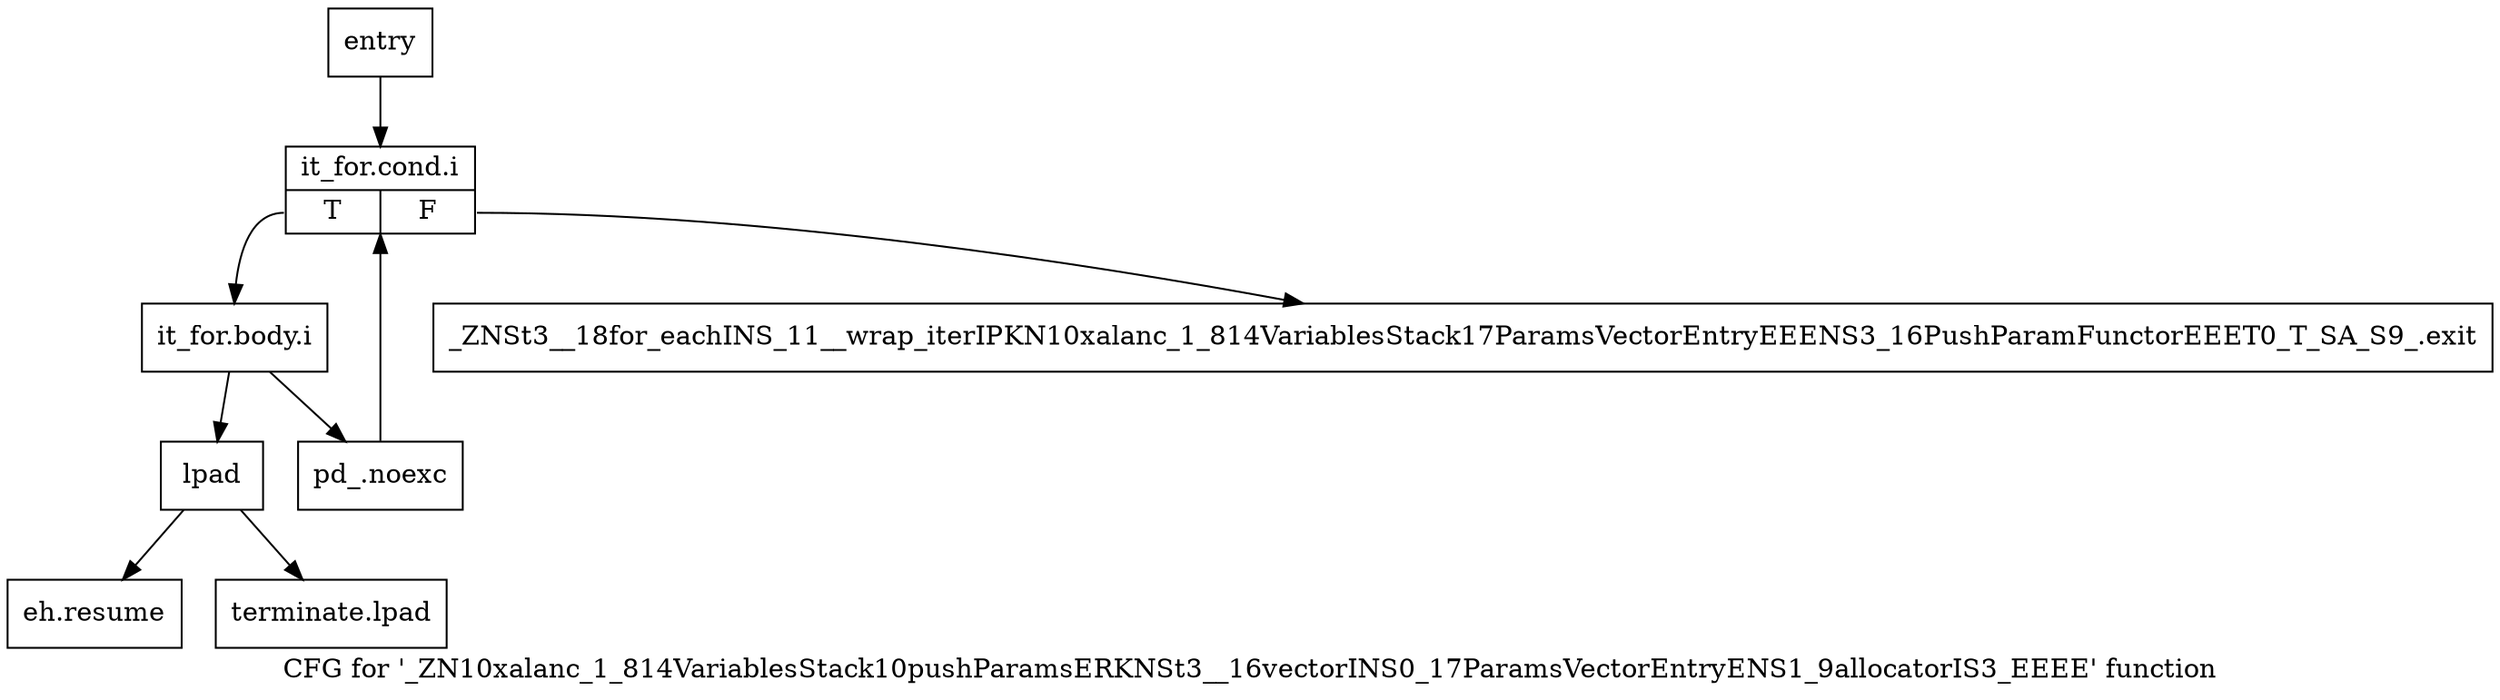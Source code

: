 digraph "CFG for '_ZN10xalanc_1_814VariablesStack10pushParamsERKNSt3__16vectorINS0_17ParamsVectorEntryENS1_9allocatorIS3_EEEE' function" {
	label="CFG for '_ZN10xalanc_1_814VariablesStack10pushParamsERKNSt3__16vectorINS0_17ParamsVectorEntryENS1_9allocatorIS3_EEEE' function";

	Node0x832b1f0 [shape=record,label="{entry}"];
	Node0x832b1f0 -> Node0x832b240;
	Node0x832b240 [shape=record,label="{it_for.cond.i|{<s0>T|<s1>F}}"];
	Node0x832b240:s0 -> Node0x832b290;
	Node0x832b240:s1 -> Node0x832b330;
	Node0x832b290 [shape=record,label="{it_for.body.i}"];
	Node0x832b290 -> Node0x832b2e0;
	Node0x832b290 -> Node0x832b380;
	Node0x832b2e0 [shape=record,label="{pd_.noexc}"];
	Node0x832b2e0 -> Node0x832b240;
	Node0x832b330 [shape=record,label="{_ZNSt3__18for_eachINS_11__wrap_iterIPKN10xalanc_1_814VariablesStack17ParamsVectorEntryEEENS3_16PushParamFunctorEEET0_T_SA_S9_.exit}"];
	Node0x832b380 [shape=record,label="{lpad}"];
	Node0x832b380 -> Node0x832b3d0;
	Node0x832b380 -> Node0x832b420;
	Node0x832b3d0 [shape=record,label="{eh.resume}"];
	Node0x832b420 [shape=record,label="{terminate.lpad}"];
}
